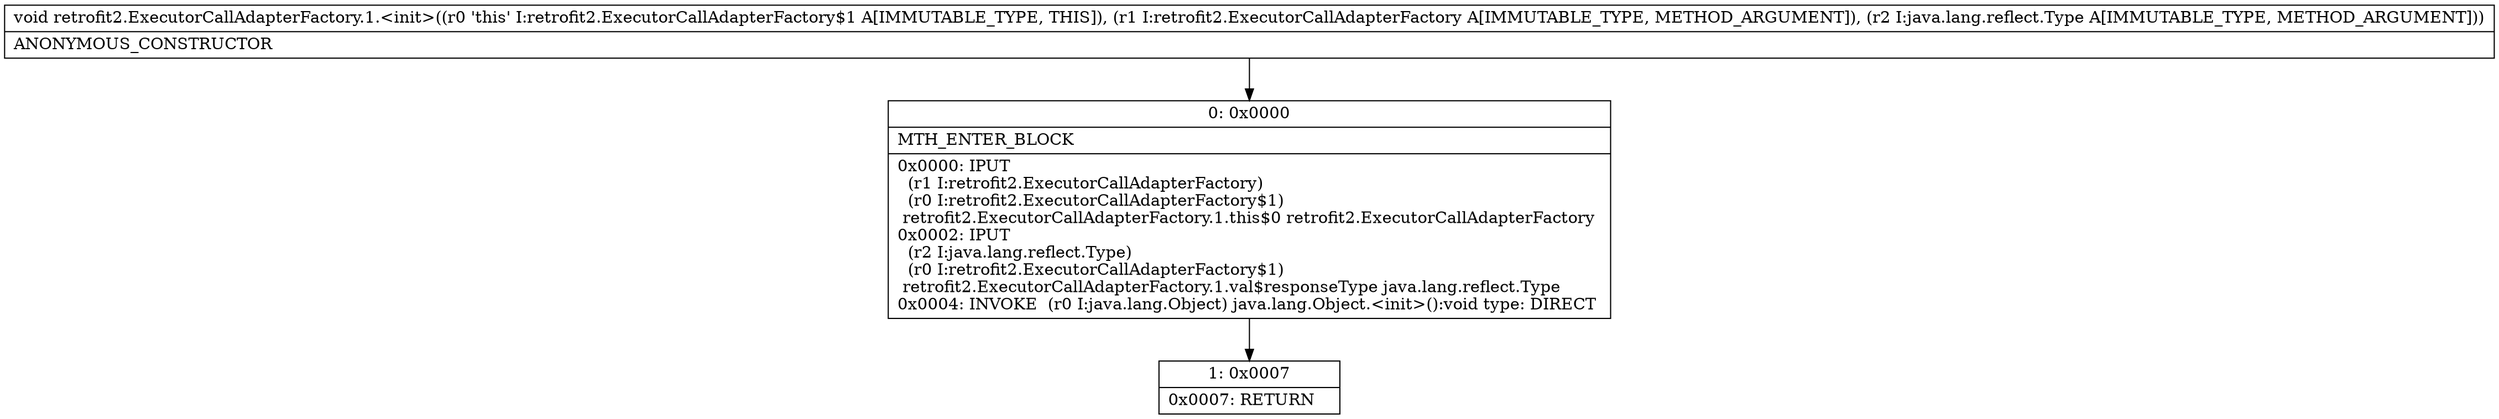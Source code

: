 digraph "CFG forretrofit2.ExecutorCallAdapterFactory.1.\<init\>(Lretrofit2\/ExecutorCallAdapterFactory;Ljava\/lang\/reflect\/Type;)V" {
Node_0 [shape=record,label="{0\:\ 0x0000|MTH_ENTER_BLOCK\l|0x0000: IPUT  \l  (r1 I:retrofit2.ExecutorCallAdapterFactory)\l  (r0 I:retrofit2.ExecutorCallAdapterFactory$1)\l retrofit2.ExecutorCallAdapterFactory.1.this$0 retrofit2.ExecutorCallAdapterFactory \l0x0002: IPUT  \l  (r2 I:java.lang.reflect.Type)\l  (r0 I:retrofit2.ExecutorCallAdapterFactory$1)\l retrofit2.ExecutorCallAdapterFactory.1.val$responseType java.lang.reflect.Type \l0x0004: INVOKE  (r0 I:java.lang.Object) java.lang.Object.\<init\>():void type: DIRECT \l}"];
Node_1 [shape=record,label="{1\:\ 0x0007|0x0007: RETURN   \l}"];
MethodNode[shape=record,label="{void retrofit2.ExecutorCallAdapterFactory.1.\<init\>((r0 'this' I:retrofit2.ExecutorCallAdapterFactory$1 A[IMMUTABLE_TYPE, THIS]), (r1 I:retrofit2.ExecutorCallAdapterFactory A[IMMUTABLE_TYPE, METHOD_ARGUMENT]), (r2 I:java.lang.reflect.Type A[IMMUTABLE_TYPE, METHOD_ARGUMENT]))  | ANONYMOUS_CONSTRUCTOR\l}"];
MethodNode -> Node_0;
Node_0 -> Node_1;
}

